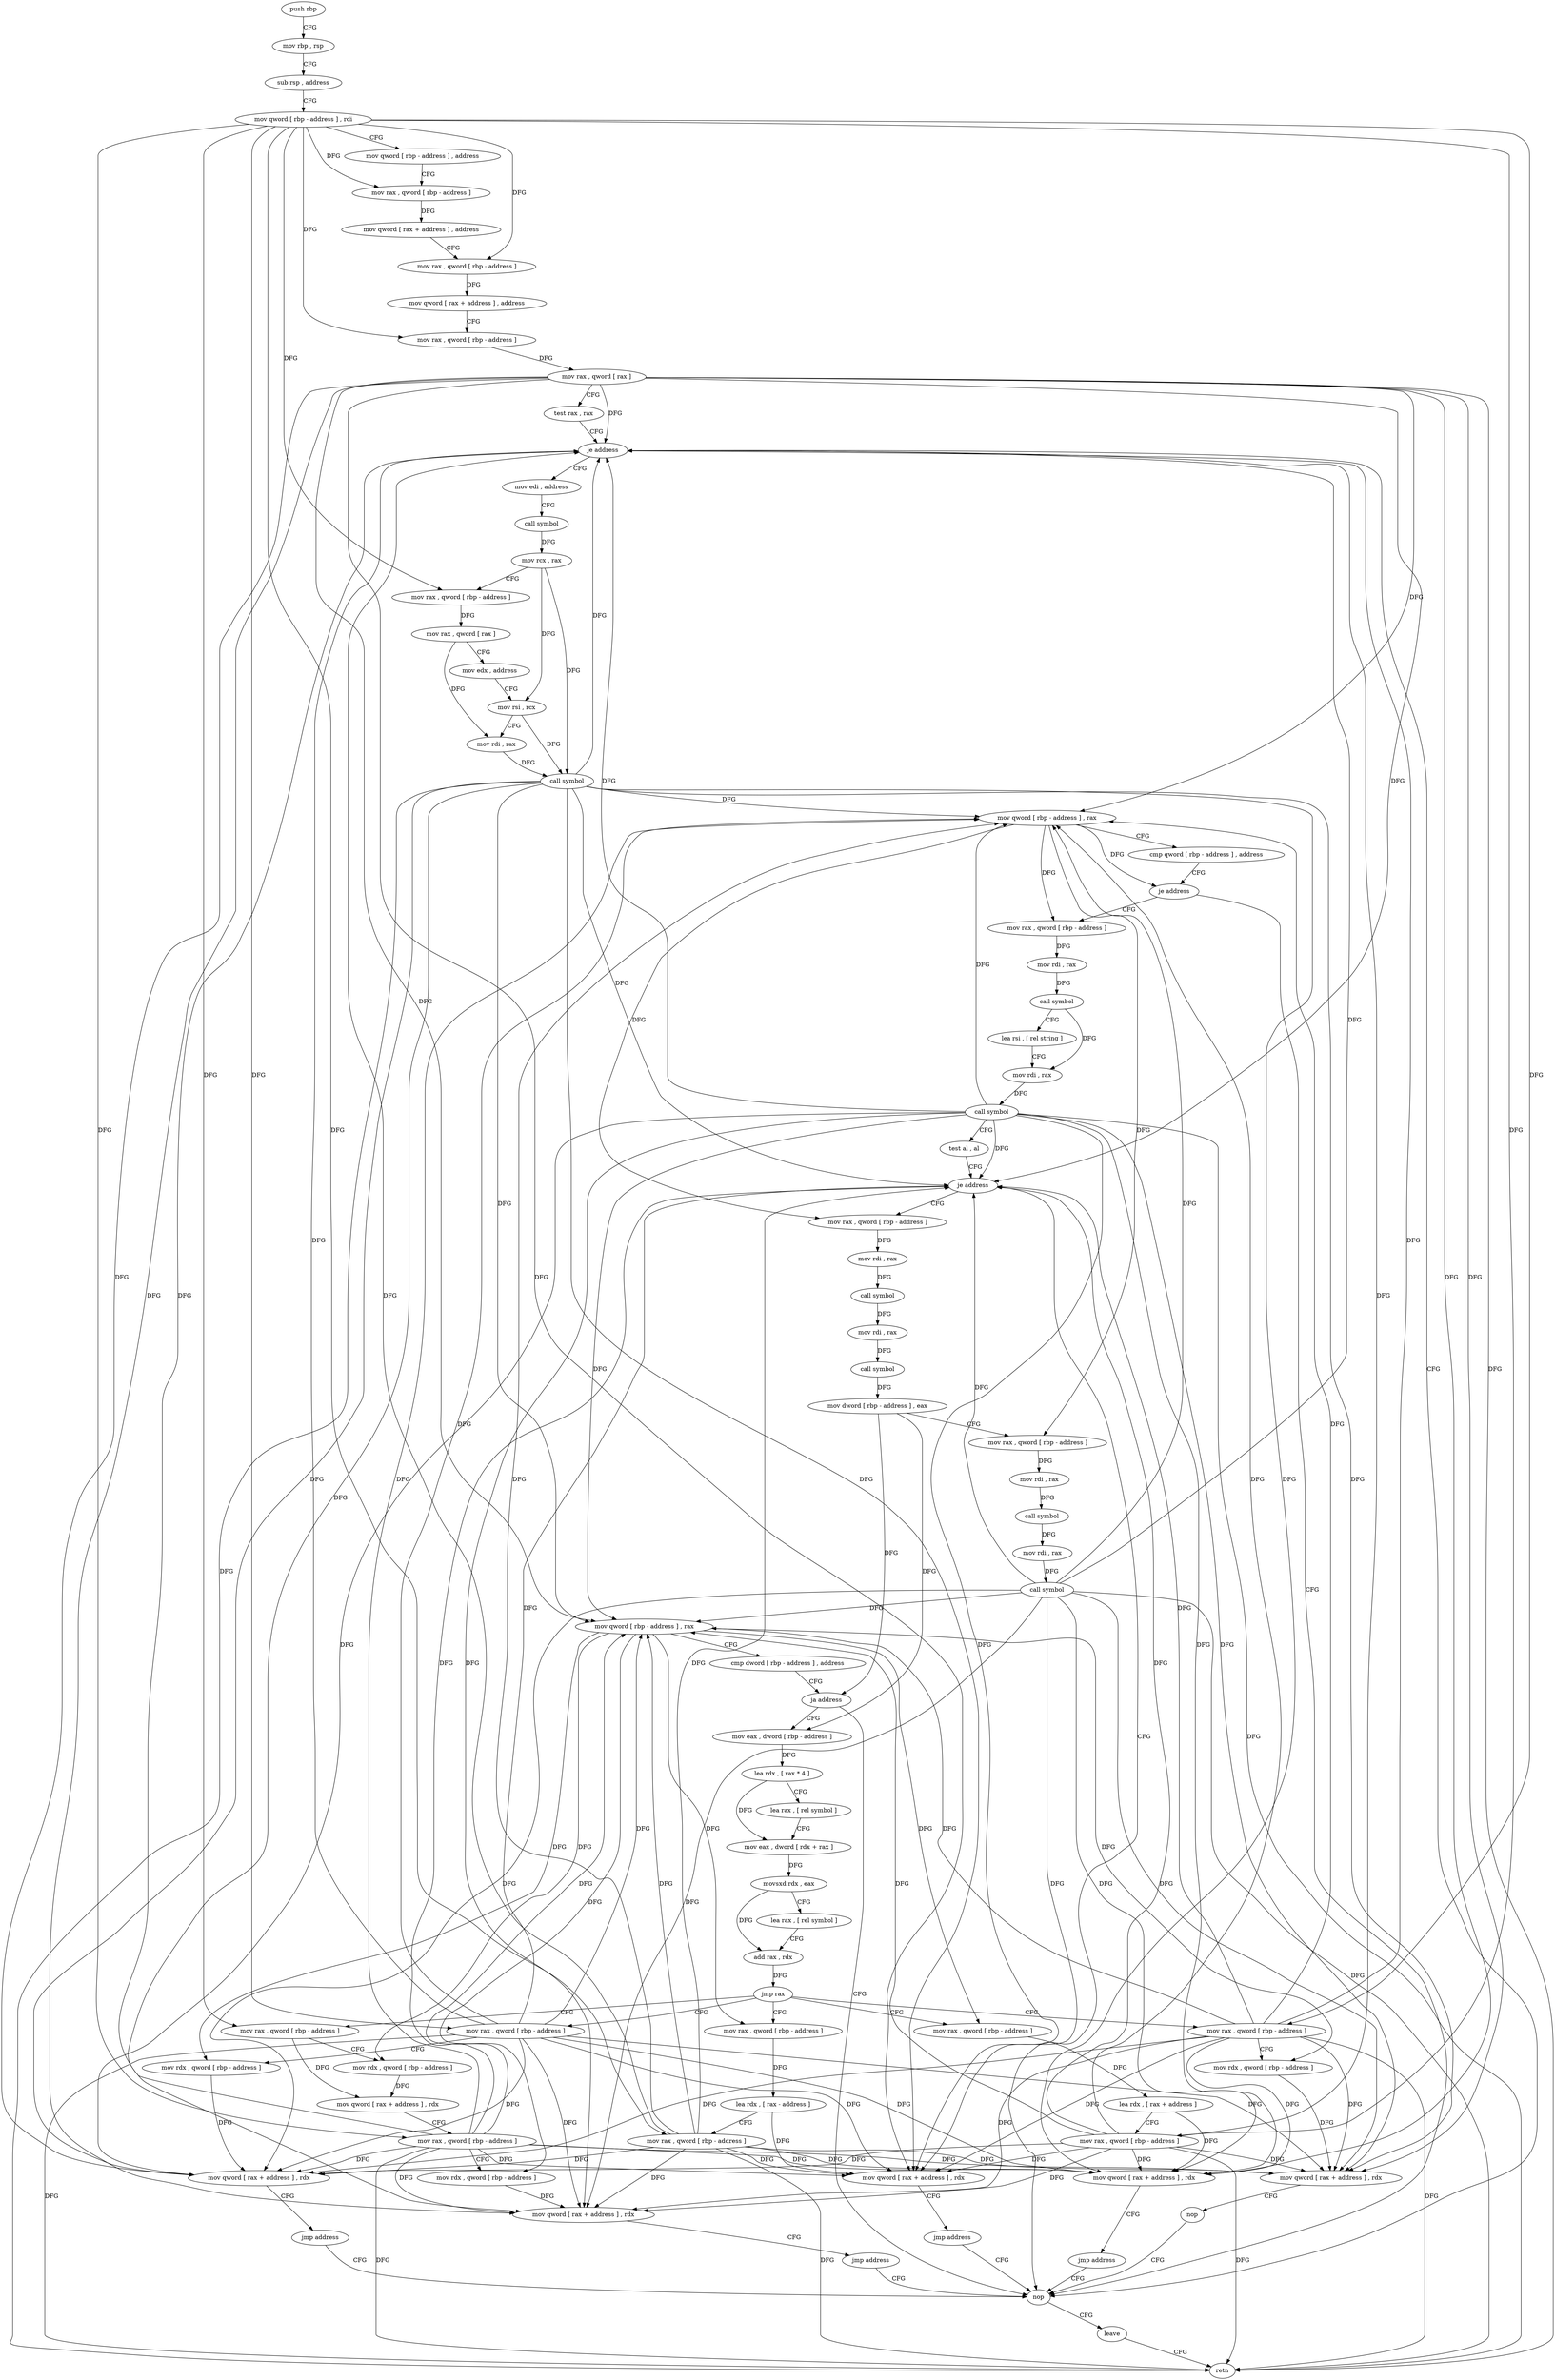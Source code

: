 digraph "func" {
"96559" [label = "push rbp" ]
"96560" [label = "mov rbp , rsp" ]
"96563" [label = "sub rsp , address" ]
"96567" [label = "mov qword [ rbp - address ] , rdi" ]
"96571" [label = "mov qword [ rbp - address ] , address" ]
"96579" [label = "mov rax , qword [ rbp - address ]" ]
"96583" [label = "mov qword [ rax + address ] , address" ]
"96591" [label = "mov rax , qword [ rbp - address ]" ]
"96595" [label = "mov qword [ rax + address ] , address" ]
"96603" [label = "mov rax , qword [ rbp - address ]" ]
"96607" [label = "mov rax , qword [ rax ]" ]
"96610" [label = "test rax , rax" ]
"96613" [label = "je address" ]
"96883" [label = "nop" ]
"96619" [label = "mov edi , address" ]
"96884" [label = "leave" ]
"96885" [label = "retn" ]
"96624" [label = "call symbol" ]
"96629" [label = "mov rcx , rax" ]
"96632" [label = "mov rax , qword [ rbp - address ]" ]
"96636" [label = "mov rax , qword [ rax ]" ]
"96639" [label = "mov edx , address" ]
"96644" [label = "mov rsi , rcx" ]
"96647" [label = "mov rdi , rax" ]
"96650" [label = "call symbol" ]
"96655" [label = "mov qword [ rbp - address ] , rax" ]
"96659" [label = "cmp qword [ rbp - address ] , address" ]
"96664" [label = "je address" ]
"96670" [label = "mov rax , qword [ rbp - address ]" ]
"96674" [label = "mov rdi , rax" ]
"96677" [label = "call symbol" ]
"96682" [label = "lea rsi , [ rel string ]" ]
"96689" [label = "mov rdi , rax" ]
"96692" [label = "call symbol" ]
"96697" [label = "test al , al" ]
"96699" [label = "je address" ]
"96705" [label = "mov rax , qword [ rbp - address ]" ]
"96709" [label = "mov rdi , rax" ]
"96712" [label = "call symbol" ]
"96717" [label = "mov rdi , rax" ]
"96720" [label = "call symbol" ]
"96725" [label = "mov dword [ rbp - address ] , eax" ]
"96728" [label = "mov rax , qword [ rbp - address ]" ]
"96732" [label = "mov rdi , rax" ]
"96735" [label = "call symbol" ]
"96740" [label = "mov rdi , rax" ]
"96743" [label = "call symbol" ]
"96748" [label = "mov qword [ rbp - address ] , rax" ]
"96752" [label = "cmp dword [ rbp - address ] , address" ]
"96756" [label = "ja address" ]
"96758" [label = "mov eax , dword [ rbp - address ]" ]
"96761" [label = "lea rdx , [ rax * 4 ]" ]
"96769" [label = "lea rax , [ rel symbol ]" ]
"96776" [label = "mov eax , dword [ rdx + rax ]" ]
"96779" [label = "movsxd rdx , eax" ]
"96782" [label = "lea rax , [ rel symbol ]" ]
"96789" [label = "add rax , rdx" ]
"96792" [label = "jmp rax" ]
"96794" [label = "mov rax , qword [ rbp - address ]" ]
"96820" [label = "mov rax , qword [ rbp - address ]" ]
"96838" [label = "mov rax , qword [ rbp - address ]" ]
"96852" [label = "mov rax , qword [ rbp - address ]" ]
"96870" [label = "mov rax , qword [ rbp - address ]" ]
"96798" [label = "mov rdx , qword [ rbp - address ]" ]
"96802" [label = "mov qword [ rax + address ] , rdx" ]
"96806" [label = "mov rax , qword [ rbp - address ]" ]
"96810" [label = "mov rdx , qword [ rbp - address ]" ]
"96814" [label = "mov qword [ rax + address ] , rdx" ]
"96818" [label = "jmp address" ]
"96824" [label = "lea rdx , [ rax - address ]" ]
"96828" [label = "mov rax , qword [ rbp - address ]" ]
"96832" [label = "mov qword [ rax + address ] , rdx" ]
"96836" [label = "jmp address" ]
"96842" [label = "mov rdx , qword [ rbp - address ]" ]
"96846" [label = "mov qword [ rax + address ] , rdx" ]
"96850" [label = "jmp address" ]
"96856" [label = "lea rdx , [ rax + address ]" ]
"96860" [label = "mov rax , qword [ rbp - address ]" ]
"96864" [label = "mov qword [ rax + address ] , rdx" ]
"96868" [label = "jmp address" ]
"96874" [label = "mov rdx , qword [ rbp - address ]" ]
"96878" [label = "mov qword [ rax + address ] , rdx" ]
"96882" [label = "nop" ]
"96559" -> "96560" [ label = "CFG" ]
"96560" -> "96563" [ label = "CFG" ]
"96563" -> "96567" [ label = "CFG" ]
"96567" -> "96571" [ label = "CFG" ]
"96567" -> "96579" [ label = "DFG" ]
"96567" -> "96591" [ label = "DFG" ]
"96567" -> "96603" [ label = "DFG" ]
"96567" -> "96632" [ label = "DFG" ]
"96567" -> "96794" [ label = "DFG" ]
"96567" -> "96806" [ label = "DFG" ]
"96567" -> "96828" [ label = "DFG" ]
"96567" -> "96838" [ label = "DFG" ]
"96567" -> "96860" [ label = "DFG" ]
"96567" -> "96870" [ label = "DFG" ]
"96571" -> "96579" [ label = "CFG" ]
"96579" -> "96583" [ label = "DFG" ]
"96583" -> "96591" [ label = "CFG" ]
"96591" -> "96595" [ label = "DFG" ]
"96595" -> "96603" [ label = "CFG" ]
"96603" -> "96607" [ label = "DFG" ]
"96607" -> "96610" [ label = "CFG" ]
"96607" -> "96613" [ label = "DFG" ]
"96607" -> "96885" [ label = "DFG" ]
"96607" -> "96655" [ label = "DFG" ]
"96607" -> "96699" [ label = "DFG" ]
"96607" -> "96748" [ label = "DFG" ]
"96607" -> "96814" [ label = "DFG" ]
"96607" -> "96832" [ label = "DFG" ]
"96607" -> "96846" [ label = "DFG" ]
"96607" -> "96864" [ label = "DFG" ]
"96607" -> "96878" [ label = "DFG" ]
"96610" -> "96613" [ label = "CFG" ]
"96613" -> "96883" [ label = "CFG" ]
"96613" -> "96619" [ label = "CFG" ]
"96883" -> "96884" [ label = "CFG" ]
"96619" -> "96624" [ label = "CFG" ]
"96884" -> "96885" [ label = "CFG" ]
"96624" -> "96629" [ label = "DFG" ]
"96629" -> "96632" [ label = "CFG" ]
"96629" -> "96644" [ label = "DFG" ]
"96629" -> "96650" [ label = "DFG" ]
"96632" -> "96636" [ label = "DFG" ]
"96636" -> "96639" [ label = "CFG" ]
"96636" -> "96647" [ label = "DFG" ]
"96639" -> "96644" [ label = "CFG" ]
"96644" -> "96647" [ label = "CFG" ]
"96644" -> "96650" [ label = "DFG" ]
"96647" -> "96650" [ label = "DFG" ]
"96650" -> "96655" [ label = "DFG" ]
"96650" -> "96613" [ label = "DFG" ]
"96650" -> "96885" [ label = "DFG" ]
"96650" -> "96699" [ label = "DFG" ]
"96650" -> "96748" [ label = "DFG" ]
"96650" -> "96814" [ label = "DFG" ]
"96650" -> "96832" [ label = "DFG" ]
"96650" -> "96846" [ label = "DFG" ]
"96650" -> "96864" [ label = "DFG" ]
"96650" -> "96878" [ label = "DFG" ]
"96655" -> "96659" [ label = "CFG" ]
"96655" -> "96664" [ label = "DFG" ]
"96655" -> "96670" [ label = "DFG" ]
"96655" -> "96705" [ label = "DFG" ]
"96655" -> "96728" [ label = "DFG" ]
"96659" -> "96664" [ label = "CFG" ]
"96664" -> "96883" [ label = "CFG" ]
"96664" -> "96670" [ label = "CFG" ]
"96670" -> "96674" [ label = "DFG" ]
"96674" -> "96677" [ label = "DFG" ]
"96677" -> "96682" [ label = "CFG" ]
"96677" -> "96689" [ label = "DFG" ]
"96682" -> "96689" [ label = "CFG" ]
"96689" -> "96692" [ label = "DFG" ]
"96692" -> "96697" [ label = "CFG" ]
"96692" -> "96613" [ label = "DFG" ]
"96692" -> "96655" [ label = "DFG" ]
"96692" -> "96885" [ label = "DFG" ]
"96692" -> "96699" [ label = "DFG" ]
"96692" -> "96748" [ label = "DFG" ]
"96692" -> "96814" [ label = "DFG" ]
"96692" -> "96832" [ label = "DFG" ]
"96692" -> "96846" [ label = "DFG" ]
"96692" -> "96864" [ label = "DFG" ]
"96692" -> "96878" [ label = "DFG" ]
"96697" -> "96699" [ label = "CFG" ]
"96699" -> "96883" [ label = "CFG" ]
"96699" -> "96705" [ label = "CFG" ]
"96705" -> "96709" [ label = "DFG" ]
"96709" -> "96712" [ label = "DFG" ]
"96712" -> "96717" [ label = "DFG" ]
"96717" -> "96720" [ label = "DFG" ]
"96720" -> "96725" [ label = "DFG" ]
"96725" -> "96728" [ label = "CFG" ]
"96725" -> "96756" [ label = "DFG" ]
"96725" -> "96758" [ label = "DFG" ]
"96728" -> "96732" [ label = "DFG" ]
"96732" -> "96735" [ label = "DFG" ]
"96735" -> "96740" [ label = "DFG" ]
"96740" -> "96743" [ label = "DFG" ]
"96743" -> "96748" [ label = "DFG" ]
"96743" -> "96613" [ label = "DFG" ]
"96743" -> "96655" [ label = "DFG" ]
"96743" -> "96699" [ label = "DFG" ]
"96743" -> "96885" [ label = "DFG" ]
"96743" -> "96814" [ label = "DFG" ]
"96743" -> "96832" [ label = "DFG" ]
"96743" -> "96846" [ label = "DFG" ]
"96743" -> "96864" [ label = "DFG" ]
"96743" -> "96878" [ label = "DFG" ]
"96748" -> "96752" [ label = "CFG" ]
"96748" -> "96798" [ label = "DFG" ]
"96748" -> "96810" [ label = "DFG" ]
"96748" -> "96820" [ label = "DFG" ]
"96748" -> "96842" [ label = "DFG" ]
"96748" -> "96852" [ label = "DFG" ]
"96748" -> "96874" [ label = "DFG" ]
"96752" -> "96756" [ label = "CFG" ]
"96756" -> "96883" [ label = "CFG" ]
"96756" -> "96758" [ label = "CFG" ]
"96758" -> "96761" [ label = "DFG" ]
"96761" -> "96769" [ label = "CFG" ]
"96761" -> "96776" [ label = "DFG" ]
"96769" -> "96776" [ label = "CFG" ]
"96776" -> "96779" [ label = "DFG" ]
"96779" -> "96782" [ label = "CFG" ]
"96779" -> "96789" [ label = "DFG" ]
"96782" -> "96789" [ label = "CFG" ]
"96789" -> "96792" [ label = "DFG" ]
"96792" -> "96794" [ label = "CFG" ]
"96792" -> "96820" [ label = "CFG" ]
"96792" -> "96838" [ label = "CFG" ]
"96792" -> "96852" [ label = "CFG" ]
"96792" -> "96870" [ label = "CFG" ]
"96794" -> "96798" [ label = "CFG" ]
"96794" -> "96802" [ label = "DFG" ]
"96820" -> "96824" [ label = "DFG" ]
"96838" -> "96842" [ label = "CFG" ]
"96838" -> "96613" [ label = "DFG" ]
"96838" -> "96655" [ label = "DFG" ]
"96838" -> "96699" [ label = "DFG" ]
"96838" -> "96748" [ label = "DFG" ]
"96838" -> "96885" [ label = "DFG" ]
"96838" -> "96814" [ label = "DFG" ]
"96838" -> "96832" [ label = "DFG" ]
"96838" -> "96846" [ label = "DFG" ]
"96838" -> "96864" [ label = "DFG" ]
"96838" -> "96878" [ label = "DFG" ]
"96852" -> "96856" [ label = "DFG" ]
"96870" -> "96874" [ label = "CFG" ]
"96870" -> "96613" [ label = "DFG" ]
"96870" -> "96655" [ label = "DFG" ]
"96870" -> "96699" [ label = "DFG" ]
"96870" -> "96748" [ label = "DFG" ]
"96870" -> "96885" [ label = "DFG" ]
"96870" -> "96814" [ label = "DFG" ]
"96870" -> "96832" [ label = "DFG" ]
"96870" -> "96846" [ label = "DFG" ]
"96870" -> "96864" [ label = "DFG" ]
"96870" -> "96878" [ label = "DFG" ]
"96798" -> "96802" [ label = "DFG" ]
"96802" -> "96806" [ label = "CFG" ]
"96806" -> "96810" [ label = "CFG" ]
"96806" -> "96613" [ label = "DFG" ]
"96806" -> "96655" [ label = "DFG" ]
"96806" -> "96699" [ label = "DFG" ]
"96806" -> "96748" [ label = "DFG" ]
"96806" -> "96885" [ label = "DFG" ]
"96806" -> "96814" [ label = "DFG" ]
"96806" -> "96832" [ label = "DFG" ]
"96806" -> "96846" [ label = "DFG" ]
"96806" -> "96864" [ label = "DFG" ]
"96806" -> "96878" [ label = "DFG" ]
"96810" -> "96814" [ label = "DFG" ]
"96814" -> "96818" [ label = "CFG" ]
"96818" -> "96883" [ label = "CFG" ]
"96824" -> "96828" [ label = "CFG" ]
"96824" -> "96832" [ label = "DFG" ]
"96828" -> "96832" [ label = "DFG" ]
"96828" -> "96613" [ label = "DFG" ]
"96828" -> "96655" [ label = "DFG" ]
"96828" -> "96699" [ label = "DFG" ]
"96828" -> "96748" [ label = "DFG" ]
"96828" -> "96885" [ label = "DFG" ]
"96828" -> "96814" [ label = "DFG" ]
"96828" -> "96846" [ label = "DFG" ]
"96828" -> "96864" [ label = "DFG" ]
"96828" -> "96878" [ label = "DFG" ]
"96832" -> "96836" [ label = "CFG" ]
"96836" -> "96883" [ label = "CFG" ]
"96842" -> "96846" [ label = "DFG" ]
"96846" -> "96850" [ label = "CFG" ]
"96850" -> "96883" [ label = "CFG" ]
"96856" -> "96860" [ label = "CFG" ]
"96856" -> "96864" [ label = "DFG" ]
"96860" -> "96864" [ label = "DFG" ]
"96860" -> "96613" [ label = "DFG" ]
"96860" -> "96655" [ label = "DFG" ]
"96860" -> "96699" [ label = "DFG" ]
"96860" -> "96748" [ label = "DFG" ]
"96860" -> "96885" [ label = "DFG" ]
"96860" -> "96814" [ label = "DFG" ]
"96860" -> "96832" [ label = "DFG" ]
"96860" -> "96846" [ label = "DFG" ]
"96860" -> "96878" [ label = "DFG" ]
"96864" -> "96868" [ label = "CFG" ]
"96868" -> "96883" [ label = "CFG" ]
"96874" -> "96878" [ label = "DFG" ]
"96878" -> "96882" [ label = "CFG" ]
"96882" -> "96883" [ label = "CFG" ]
}
